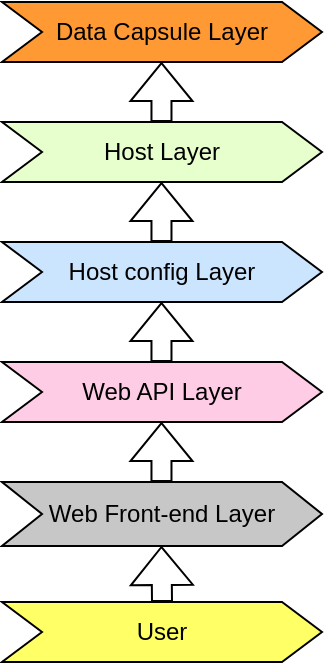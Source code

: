 <mxfile version="17.2.4" type="device"><diagram id="u4pI-Tt_5pGdQygEuE4b" name="Page-1"><mxGraphModel dx="973" dy="425" grid="1" gridSize="10" guides="1" tooltips="1" connect="1" arrows="1" fold="1" page="1" pageScale="1" pageWidth="850" pageHeight="1100" math="0" shadow="0"><root><mxCell id="0"/><mxCell id="1" parent="0"/><mxCell id="emQ-XtcFYQPaaUvZkHml-1" value="Host config Layer" style="shape=step;perimeter=stepPerimeter;whiteSpace=wrap;html=1;fixedSize=1;fillColor=#CCE5FF;" vertex="1" parent="1"><mxGeometry x="330" y="170" width="160" height="30" as="geometry"/></mxCell><mxCell id="emQ-XtcFYQPaaUvZkHml-2" value="Host Layer" style="shape=step;perimeter=stepPerimeter;whiteSpace=wrap;html=1;fixedSize=1;fillColor=#E6FFCC;" vertex="1" parent="1"><mxGeometry x="330" y="110" width="160" height="30" as="geometry"/></mxCell><mxCell id="emQ-XtcFYQPaaUvZkHml-3" value="Web API Layer" style="shape=step;perimeter=stepPerimeter;whiteSpace=wrap;html=1;fixedSize=1;fillColor=#FFCCE6;" vertex="1" parent="1"><mxGeometry x="330" y="230" width="160" height="30" as="geometry"/></mxCell><mxCell id="emQ-XtcFYQPaaUvZkHml-4" value="Data Capsule Layer" style="shape=step;perimeter=stepPerimeter;whiteSpace=wrap;html=1;fixedSize=1;fillColor=#FF9933;" vertex="1" parent="1"><mxGeometry x="330" y="50" width="160" height="30" as="geometry"/></mxCell><mxCell id="emQ-XtcFYQPaaUvZkHml-5" value="Web Front-end Layer" style="shape=step;perimeter=stepPerimeter;whiteSpace=wrap;html=1;fixedSize=1;fillColor=#C7C7C7;" vertex="1" parent="1"><mxGeometry x="330" y="290" width="160" height="32" as="geometry"/></mxCell><mxCell id="emQ-XtcFYQPaaUvZkHml-6" value="User" style="shape=step;perimeter=stepPerimeter;whiteSpace=wrap;html=1;fixedSize=1;fillColor=#FFFF66;" vertex="1" parent="1"><mxGeometry x="330" y="350" width="160" height="30" as="geometry"/></mxCell><mxCell id="emQ-XtcFYQPaaUvZkHml-8" value="" style="shape=flexArrow;endArrow=classic;html=1;rounded=0;" edge="1" parent="1"><mxGeometry width="50" height="50" relative="1" as="geometry"><mxPoint x="409.74" y="110" as="sourcePoint"/><mxPoint x="409.74" y="80" as="targetPoint"/></mxGeometry></mxCell><mxCell id="emQ-XtcFYQPaaUvZkHml-11" value="" style="shape=flexArrow;endArrow=classic;html=1;rounded=0;" edge="1" parent="1"><mxGeometry width="50" height="50" relative="1" as="geometry"><mxPoint x="410" y="350" as="sourcePoint"/><mxPoint x="409.74" y="322" as="targetPoint"/></mxGeometry></mxCell><mxCell id="emQ-XtcFYQPaaUvZkHml-12" value="" style="shape=flexArrow;endArrow=classic;html=1;rounded=0;" edge="1" parent="1"><mxGeometry width="50" height="50" relative="1" as="geometry"><mxPoint x="409.74" y="290" as="sourcePoint"/><mxPoint x="409.74" y="260" as="targetPoint"/></mxGeometry></mxCell><mxCell id="emQ-XtcFYQPaaUvZkHml-13" value="" style="shape=flexArrow;endArrow=classic;html=1;rounded=0;" edge="1" parent="1"><mxGeometry width="50" height="50" relative="1" as="geometry"><mxPoint x="409.74" y="230" as="sourcePoint"/><mxPoint x="409.74" y="200" as="targetPoint"/></mxGeometry></mxCell><mxCell id="emQ-XtcFYQPaaUvZkHml-14" value="" style="shape=flexArrow;endArrow=classic;html=1;rounded=0;" edge="1" parent="1"><mxGeometry width="50" height="50" relative="1" as="geometry"><mxPoint x="409.74" y="170" as="sourcePoint"/><mxPoint x="409.74" y="140" as="targetPoint"/></mxGeometry></mxCell></root></mxGraphModel></diagram></mxfile>